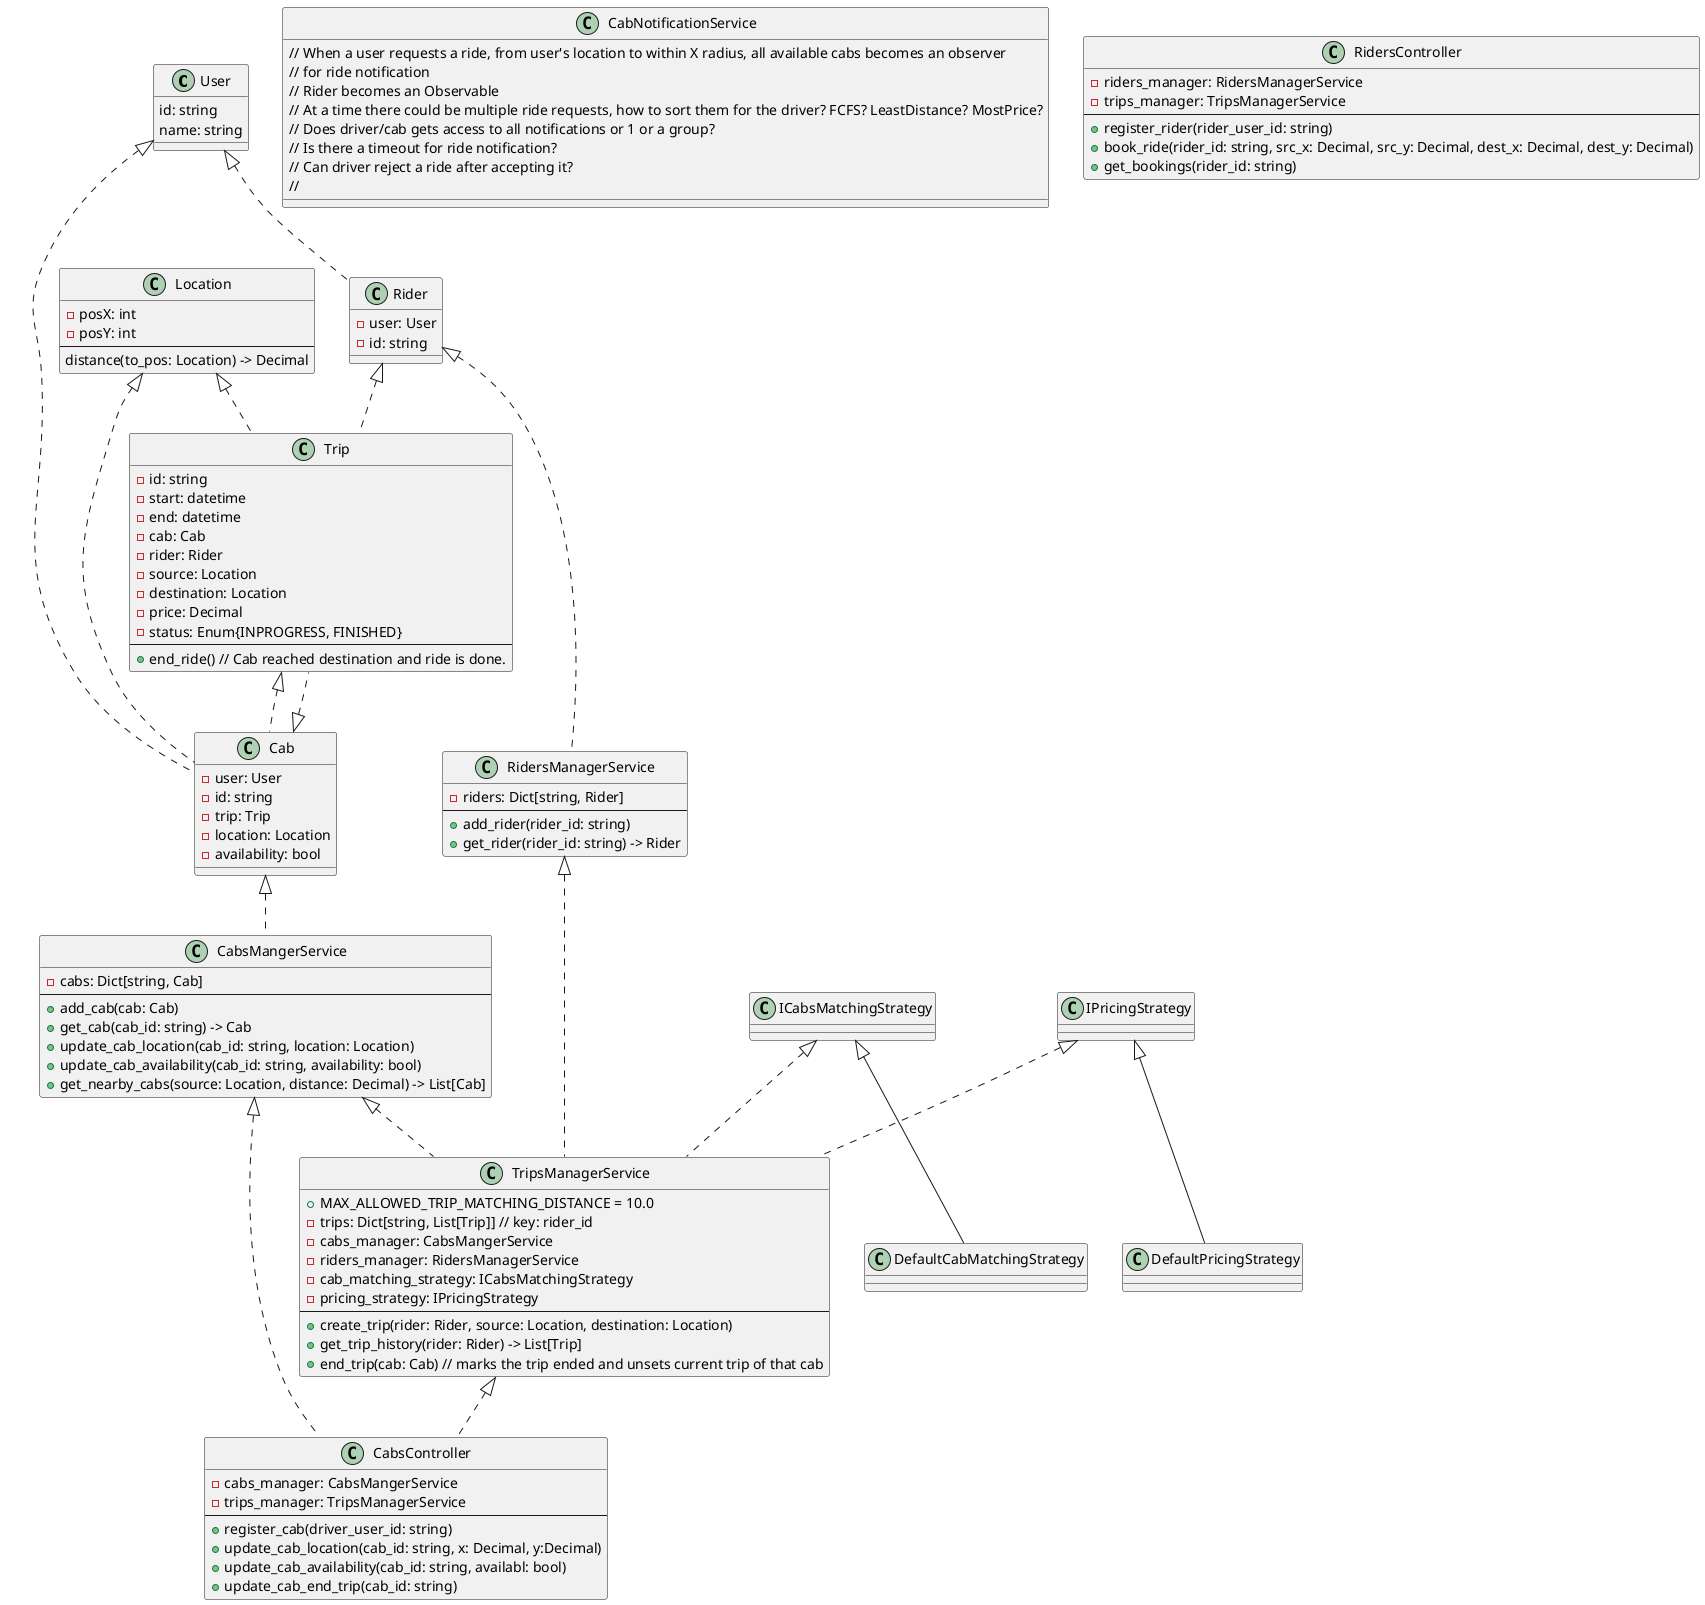 # Problem Statement and Requirements
1. Design a Cab Booking Application
2. select source and destination location : x, y cooardinates in a 2D plain : Done
3. distance of driver to rider is defined by straight-line eucleadin distance between them. : Done
4. Booking request should be created by Rider. : Done
5. No ride sharing : Done
6. Driver nearby rider (MAX distance) should be notified of the request. : NotImplemented // Cab is selected automatically if it is available and a ride is created
7. A Driver may accept/reject the request. : NotImplemented : Driver has no choice of accepting/rejecting a ride.
8. Driver will see following Ride info: NotImplemented
    -> Rider location and distance from Driver and ETA.
    -> Rider's Name and Rating
    -> Ride Cost
    -> Destination of the Ride Distance(in KM) and ETA
9. A TimeOut before Driver could accept the request. : NotImplemenented
10. A TimeOut for Rider to wait till someone accept their request. : NotImplemented
11. A Rider can choose to CANCEL request, while : Cancellation not allowed
    -> requesting the ride.
    -> after accepting the ride.
    -> before starting the journey.
    -> cancellation shoud not be allowed after journey has started.
12. Driver should have an option to END RIDE once they reach the destination/ or upon Rider's request. : DriverSide not IMplemented
13. Allow Rider to raise END RIDE request from App. : Nope
14. A Ride can only end before destination arival if both parties mutually agrees. : Nope
        i.e Rider raise END RIDE request and Driver accepts it.
15. Location sharing : Nope
16. Emergency SOS notification to saved contacts. : Nope
    -> Date
    -> Time
    -> Location
    -> Cab Reg Number
    -> Driver's Profile
------------------------------------------------------------------------------------------------------
Problem Statement:
We want to build a cab booking platform to allow a rider to book a cab.

Details:
The location is represented as a (x, y) coordinate.
Distance between two points (x1, y1) and(x2, y2) is sqrt((x1-x2)^2 + (y1-y2)^2)
Platform has decided upon maximum distance a driver has to travel to pickup a rider.
A cab has only 1 driver.
Sharing of cab is not allowed between riders
There is a single type of cab
Please build an application that exposes following features to riders and drivers.

Register a rider.
Register a driver/cab
Update a cab's location
A driver can switch on/off his availability
A rider can book a cab
Fetch history of all rides taken by a rider.
End the Trip

@startuml CabBooking

class User{
    id: string
    name: string
}

class Rider {
    - user: User
    - id: string    
}

class Cab {
    - user: User
    - id: string
    - trip: Trip
    - location: Location
    - availability: bool
}

class Trip{
    - id: string
    - start: datetime
    - end: datetime
    - cab: Cab
    - rider: Rider
    - source: Location
    - destination: Location
    - price: Decimal
    - status: Enum{INPROGRESS, FINISHED}
    ---
    + end_ride() // Cab reached destination and ride is done.
}

class Location {
    - posX: int
    - posY: int
    ---
    distance(to_pos: Location) -> Decimal
}

User <|.. Rider
User <|.. Cab
Trip <|.. Cab
Location <|.. Cab
Cab <|.. Trip
Rider <|.. Trip
Location <|.. Trip

class CabsMangerService {
    - cabs: Dict[string, Cab]
    ---
    + add_cab(cab: Cab)
    + get_cab(cab_id: string) -> Cab
    + update_cab_location(cab_id: string, location: Location)
    + update_cab_availability(cab_id: string, availability: bool)
    + get_nearby_cabs(source: Location, distance: Decimal) -> List[Cab]
}

class RidersManagerService {
    - riders: Dict[string, Rider]
    ---
    + add_rider(rider_id: string)
    + get_rider(rider_id: string) -> Rider
}

class TripsManagerService {
    + MAX_ALLOWED_TRIP_MATCHING_DISTANCE = 10.0
    - trips: Dict[string, List[Trip]] // key: rider_id
    - cabs_manager: CabsMangerService
    - riders_manager: RidersManagerService
    - cab_matching_strategy: ICabsMatchingStrategy
    - pricing_strategy: IPricingStrategy
    ---
    + create_trip(rider: Rider, source: Location, destination: Location)
    + get_trip_history(rider: Rider) -> List[Trip]
    + end_trip(cab: Cab) // marks the trip ended and unsets current trip of that cab
}

class CabNotificationService {
    // When a user requests a ride, from user's location to within X radius, all available cabs becomes an observer 
    // for ride notification
    // Rider becomes an Observable
    // At a time there could be multiple ride requests, how to sort them for the driver? FCFS? LeastDistance? MostPrice?
    // Does driver/cab gets access to all notifications or 1 or a group?
    // Is there a timeout for ride notification?
    // Can driver reject a ride after accepting it?
    // 
}

Cab <|.. CabsMangerService
Rider <|.. RidersManagerService
CabsMangerService <|.. TripsManagerService
RidersManagerService <|.. TripsManagerService
ICabsMatchingStrategy <|.. TripsManagerService
IPricingStrategy <|.. TripsManagerService
ICabsMatchingStrategy <|-- DefaultCabMatchingStrategy
IPricingStrategy <|-- DefaultPricingStrategy


class CabsController {
    - cabs_manager: CabsMangerService
    - trips_manager: TripsManagerService
    ---
    + register_cab(driver_user_id: string)
    + update_cab_location(cab_id: string, x: Decimal, y:Decimal)
    + update_cab_availability(cab_id: string, availabl: bool)
    + update_cab_end_trip(cab_id: string)
}

CabsMangerService <|.. CabsController
TripsManagerService <|.. CabsController

class RidersController {
    - riders_manager: RidersManagerService
    - trips_manager: TripsManagerService
    ---
    + register_rider(rider_user_id: string)
    + book_ride(rider_id: string, src_x: Decimal, src_y: Decimal, dest_x: Decimal, dest_y: Decimal)
    + get_bookings(rider_id: string)
}
@enduml

Flow1:
Rider Books a Ride
input: rider_id, source, destination
call: book_ride -> create_trip -> get_close_by_cabs
                                -> get_available_cabs
                                -> select_cab -> cab_matching_strategy.match_cab_to_rider
                                -> get_price -> pricing_strategy.get_price
                                -> create_new_trip
                                -> set_current_trip_of_cab = current_trip

                                Response {
                                    rider,
                                    source,
                                    destination,
                                    price,
                                    cab
                                }

# Important Missing Features to be Designed
1. Cancellation Capability for Rider
2. Cancellation Capability for Driver
3. Payments
4. Notification : **
5. Timeout Rider's end
6. Timeout Driver's end
7. capability for driver to accept/reject a request. : **


# Additional good to have features
8. Cab Types and Pricing: Basic, Economy, Premium, VIP
9. Dynamic Pricing: Based on Demand
10. Rating for Rider and Driver
11. Security for Passenger and Driver
12. Emergency SOS
13. what else?

